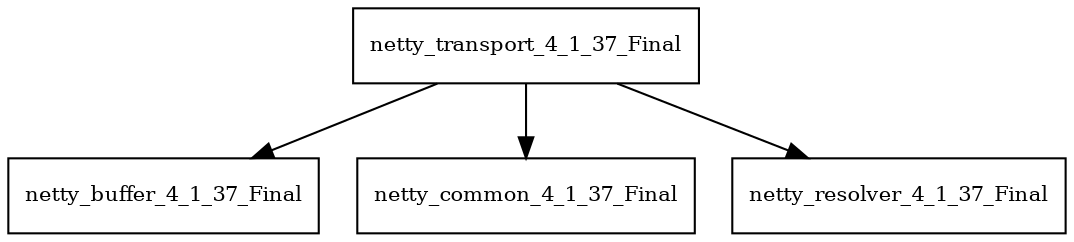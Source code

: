 digraph netty_transport_4_1_37_Final_dependencies {
  node [shape = box, fontsize=10.0];
  netty_transport_4_1_37_Final -> netty_buffer_4_1_37_Final;
  netty_transport_4_1_37_Final -> netty_common_4_1_37_Final;
  netty_transport_4_1_37_Final -> netty_resolver_4_1_37_Final;
}
